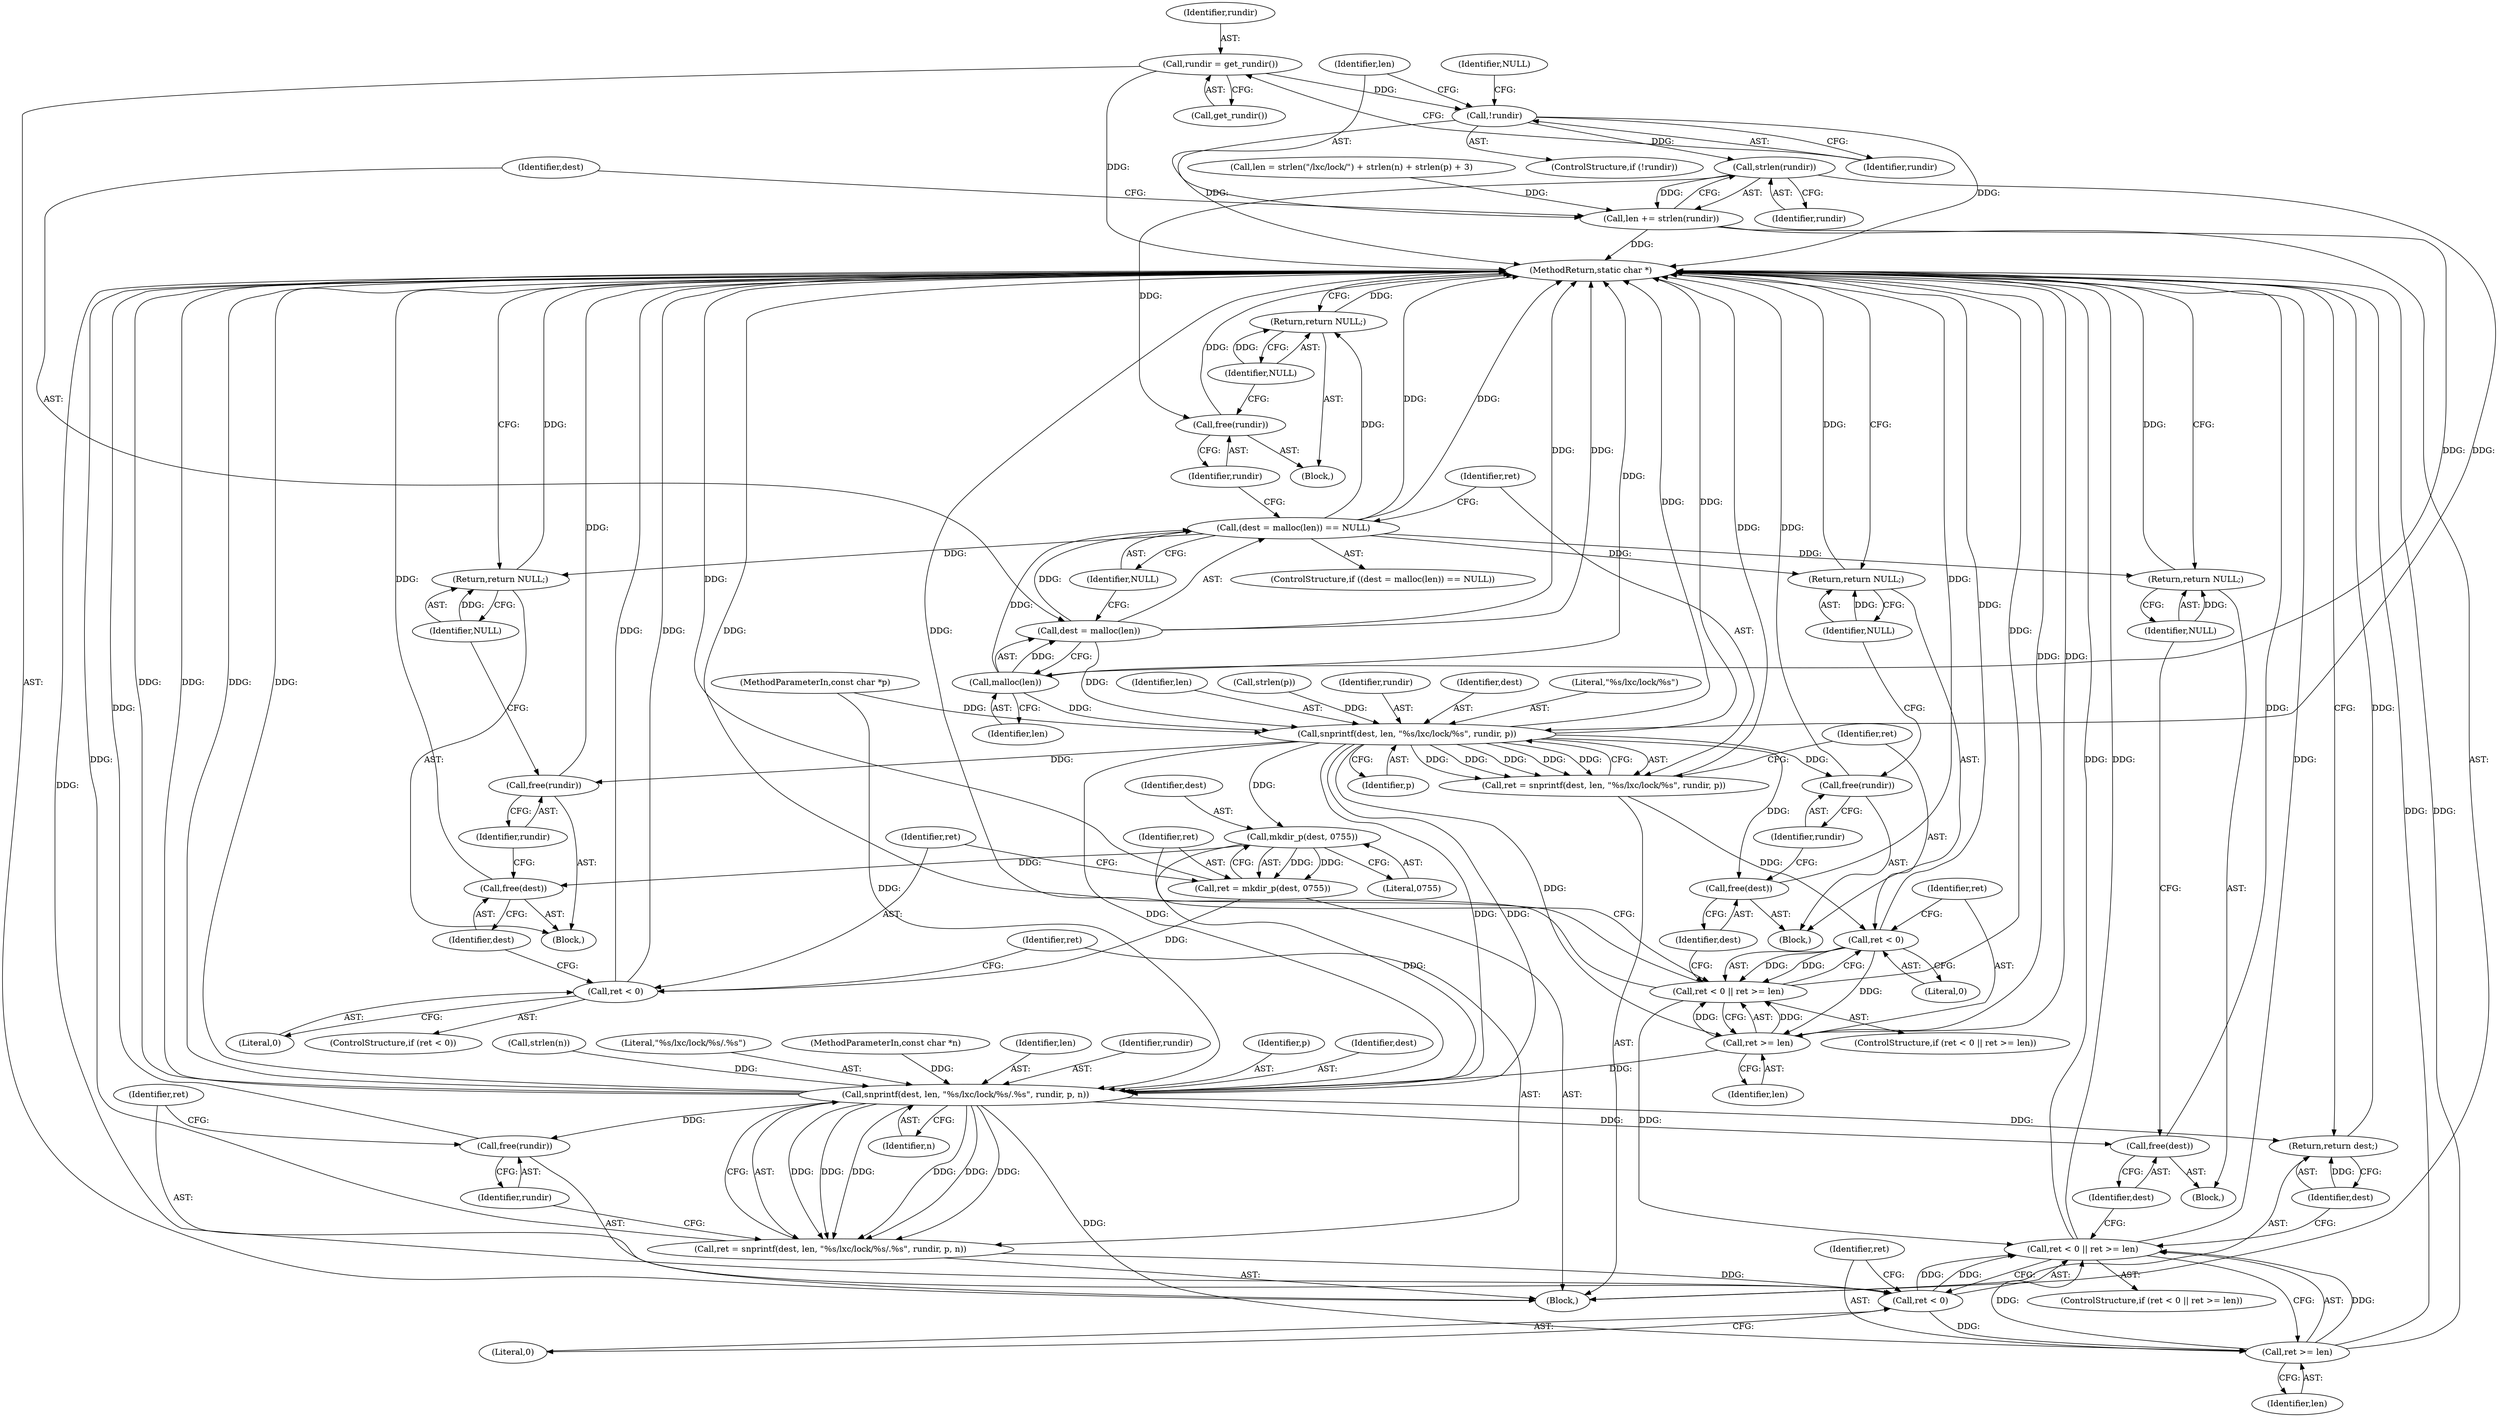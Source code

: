digraph "0_lxc_72cf81f6a3404e35028567db2c99a90406e9c6e6@API" {
"1000132" [label="(Call,strlen(rundir))"];
"1000126" [label="(Call,!rundir)"];
"1000122" [label="(Call,rundir = get_rundir())"];
"1000130" [label="(Call,len += strlen(rundir))"];
"1000138" [label="(Call,malloc(len))"];
"1000135" [label="(Call,(dest = malloc(len)) == NULL)"];
"1000144" [label="(Return,return NULL;)"];
"1000167" [label="(Return,return NULL;)"];
"1000183" [label="(Return,return NULL;)"];
"1000207" [label="(Return,return NULL;)"];
"1000136" [label="(Call,dest = malloc(len))"];
"1000148" [label="(Call,snprintf(dest, len, \"%s/lxc/lock/%s\", rundir, p))"];
"1000146" [label="(Call,ret = snprintf(dest, len, \"%s/lxc/lock/%s\", rundir, p))"];
"1000156" [label="(Call,ret < 0)"];
"1000155" [label="(Call,ret < 0 || ret >= len)"];
"1000197" [label="(Call,ret < 0 || ret >= len)"];
"1000159" [label="(Call,ret >= len)"];
"1000187" [label="(Call,snprintf(dest, len, \"%s/lxc/lock/%s/.%s\", rundir, p, n))"];
"1000185" [label="(Call,ret = snprintf(dest, len, \"%s/lxc/lock/%s/.%s\", rundir, p, n))"];
"1000198" [label="(Call,ret < 0)"];
"1000201" [label="(Call,ret >= len)"];
"1000194" [label="(Call,free(rundir))"];
"1000205" [label="(Call,free(dest))"];
"1000209" [label="(Return,return dest;)"];
"1000163" [label="(Call,free(dest))"];
"1000165" [label="(Call,free(rundir))"];
"1000171" [label="(Call,mkdir_p(dest, 0755))"];
"1000169" [label="(Call,ret = mkdir_p(dest, 0755))"];
"1000175" [label="(Call,ret < 0)"];
"1000179" [label="(Call,free(dest))"];
"1000181" [label="(Call,free(rundir))"];
"1000142" [label="(Call,free(rundir))"];
"1000105" [label="(Block,)"];
"1000131" [label="(Identifier,len)"];
"1000124" [label="(Call,get_rundir())"];
"1000184" [label="(Identifier,NULL)"];
"1000171" [label="(Call,mkdir_p(dest, 0755))"];
"1000127" [label="(Identifier,rundir)"];
"1000191" [label="(Identifier,rundir)"];
"1000141" [label="(Block,)"];
"1000206" [label="(Identifier,dest)"];
"1000186" [label="(Identifier,ret)"];
"1000125" [label="(ControlStructure,if (!rundir))"];
"1000199" [label="(Identifier,ret)"];
"1000202" [label="(Identifier,ret)"];
"1000151" [label="(Literal,\"%s/lxc/lock/%s\")"];
"1000130" [label="(Call,len += strlen(rundir))"];
"1000176" [label="(Identifier,ret)"];
"1000150" [label="(Identifier,len)"];
"1000172" [label="(Identifier,dest)"];
"1000135" [label="(Call,(dest = malloc(len)) == NULL)"];
"1000209" [label="(Return,return dest;)"];
"1000122" [label="(Call,rundir = get_rundir())"];
"1000145" [label="(Identifier,NULL)"];
"1000167" [label="(Return,return NULL;)"];
"1000196" [label="(ControlStructure,if (ret < 0 || ret >= len))"];
"1000192" [label="(Identifier,p)"];
"1000168" [label="(Identifier,NULL)"];
"1000103" [label="(MethodParameterIn,const char *p)"];
"1000177" [label="(Literal,0)"];
"1000144" [label="(Return,return NULL;)"];
"1000195" [label="(Identifier,rundir)"];
"1000137" [label="(Identifier,dest)"];
"1000198" [label="(Call,ret < 0)"];
"1000194" [label="(Call,free(rundir))"];
"1000155" [label="(Call,ret < 0 || ret >= len)"];
"1000161" [label="(Identifier,len)"];
"1000143" [label="(Identifier,rundir)"];
"1000164" [label="(Identifier,dest)"];
"1000126" [label="(Call,!rundir)"];
"1000197" [label="(Call,ret < 0 || ret >= len)"];
"1000159" [label="(Call,ret >= len)"];
"1000188" [label="(Identifier,dest)"];
"1000187" [label="(Call,snprintf(dest, len, \"%s/lxc/lock/%s/.%s\", rundir, p, n))"];
"1000204" [label="(Block,)"];
"1000119" [label="(Call,strlen(p))"];
"1000162" [label="(Block,)"];
"1000165" [label="(Call,free(rundir))"];
"1000154" [label="(ControlStructure,if (ret < 0 || ret >= len))"];
"1000152" [label="(Identifier,rundir)"];
"1000153" [label="(Identifier,p)"];
"1000146" [label="(Call,ret = snprintf(dest, len, \"%s/lxc/lock/%s\", rundir, p))"];
"1000160" [label="(Identifier,ret)"];
"1000208" [label="(Identifier,NULL)"];
"1000116" [label="(Call,strlen(n))"];
"1000185" [label="(Call,ret = snprintf(dest, len, \"%s/lxc/lock/%s/.%s\", rundir, p, n))"];
"1000181" [label="(Call,free(rundir))"];
"1000129" [label="(Identifier,NULL)"];
"1000149" [label="(Identifier,dest)"];
"1000142" [label="(Call,free(rundir))"];
"1000183" [label="(Return,return NULL;)"];
"1000207" [label="(Return,return NULL;)"];
"1000110" [label="(Call,len = strlen(\"/lxc/lock/\") + strlen(n) + strlen(p) + 3)"];
"1000190" [label="(Literal,\"%s/lxc/lock/%s/.%s\")"];
"1000169" [label="(Call,ret = mkdir_p(dest, 0755))"];
"1000134" [label="(ControlStructure,if ((dest = malloc(len)) == NULL))"];
"1000158" [label="(Literal,0)"];
"1000166" [label="(Identifier,rundir)"];
"1000123" [label="(Identifier,rundir)"];
"1000147" [label="(Identifier,ret)"];
"1000148" [label="(Call,snprintf(dest, len, \"%s/lxc/lock/%s\", rundir, p))"];
"1000193" [label="(Identifier,n)"];
"1000157" [label="(Identifier,ret)"];
"1000139" [label="(Identifier,len)"];
"1000175" [label="(Call,ret < 0)"];
"1000132" [label="(Call,strlen(rundir))"];
"1000136" [label="(Call,dest = malloc(len))"];
"1000210" [label="(Identifier,dest)"];
"1000200" [label="(Literal,0)"];
"1000201" [label="(Call,ret >= len)"];
"1000179" [label="(Call,free(dest))"];
"1000178" [label="(Block,)"];
"1000163" [label="(Call,free(dest))"];
"1000138" [label="(Call,malloc(len))"];
"1000180" [label="(Identifier,dest)"];
"1000140" [label="(Identifier,NULL)"];
"1000205" [label="(Call,free(dest))"];
"1000156" [label="(Call,ret < 0)"];
"1000133" [label="(Identifier,rundir)"];
"1000203" [label="(Identifier,len)"];
"1000170" [label="(Identifier,ret)"];
"1000174" [label="(ControlStructure,if (ret < 0))"];
"1000211" [label="(MethodReturn,static char *)"];
"1000173" [label="(Literal,0755)"];
"1000104" [label="(MethodParameterIn,const char *n)"];
"1000189" [label="(Identifier,len)"];
"1000182" [label="(Identifier,rundir)"];
"1000132" -> "1000130"  [label="AST: "];
"1000132" -> "1000133"  [label="CFG: "];
"1000133" -> "1000132"  [label="AST: "];
"1000130" -> "1000132"  [label="CFG: "];
"1000132" -> "1000130"  [label="DDG: "];
"1000126" -> "1000132"  [label="DDG: "];
"1000132" -> "1000142"  [label="DDG: "];
"1000132" -> "1000148"  [label="DDG: "];
"1000126" -> "1000125"  [label="AST: "];
"1000126" -> "1000127"  [label="CFG: "];
"1000127" -> "1000126"  [label="AST: "];
"1000129" -> "1000126"  [label="CFG: "];
"1000131" -> "1000126"  [label="CFG: "];
"1000126" -> "1000211"  [label="DDG: "];
"1000126" -> "1000211"  [label="DDG: "];
"1000122" -> "1000126"  [label="DDG: "];
"1000122" -> "1000105"  [label="AST: "];
"1000122" -> "1000124"  [label="CFG: "];
"1000123" -> "1000122"  [label="AST: "];
"1000124" -> "1000122"  [label="AST: "];
"1000127" -> "1000122"  [label="CFG: "];
"1000122" -> "1000211"  [label="DDG: "];
"1000130" -> "1000105"  [label="AST: "];
"1000131" -> "1000130"  [label="AST: "];
"1000137" -> "1000130"  [label="CFG: "];
"1000130" -> "1000211"  [label="DDG: "];
"1000110" -> "1000130"  [label="DDG: "];
"1000130" -> "1000138"  [label="DDG: "];
"1000138" -> "1000136"  [label="AST: "];
"1000138" -> "1000139"  [label="CFG: "];
"1000139" -> "1000138"  [label="AST: "];
"1000136" -> "1000138"  [label="CFG: "];
"1000138" -> "1000211"  [label="DDG: "];
"1000138" -> "1000135"  [label="DDG: "];
"1000138" -> "1000136"  [label="DDG: "];
"1000138" -> "1000148"  [label="DDG: "];
"1000135" -> "1000134"  [label="AST: "];
"1000135" -> "1000140"  [label="CFG: "];
"1000136" -> "1000135"  [label="AST: "];
"1000140" -> "1000135"  [label="AST: "];
"1000143" -> "1000135"  [label="CFG: "];
"1000147" -> "1000135"  [label="CFG: "];
"1000135" -> "1000211"  [label="DDG: "];
"1000135" -> "1000211"  [label="DDG: "];
"1000136" -> "1000135"  [label="DDG: "];
"1000135" -> "1000144"  [label="DDG: "];
"1000135" -> "1000167"  [label="DDG: "];
"1000135" -> "1000183"  [label="DDG: "];
"1000135" -> "1000207"  [label="DDG: "];
"1000144" -> "1000141"  [label="AST: "];
"1000144" -> "1000145"  [label="CFG: "];
"1000145" -> "1000144"  [label="AST: "];
"1000211" -> "1000144"  [label="CFG: "];
"1000144" -> "1000211"  [label="DDG: "];
"1000145" -> "1000144"  [label="DDG: "];
"1000167" -> "1000162"  [label="AST: "];
"1000167" -> "1000168"  [label="CFG: "];
"1000168" -> "1000167"  [label="AST: "];
"1000211" -> "1000167"  [label="CFG: "];
"1000167" -> "1000211"  [label="DDG: "];
"1000168" -> "1000167"  [label="DDG: "];
"1000183" -> "1000178"  [label="AST: "];
"1000183" -> "1000184"  [label="CFG: "];
"1000184" -> "1000183"  [label="AST: "];
"1000211" -> "1000183"  [label="CFG: "];
"1000183" -> "1000211"  [label="DDG: "];
"1000184" -> "1000183"  [label="DDG: "];
"1000207" -> "1000204"  [label="AST: "];
"1000207" -> "1000208"  [label="CFG: "];
"1000208" -> "1000207"  [label="AST: "];
"1000211" -> "1000207"  [label="CFG: "];
"1000207" -> "1000211"  [label="DDG: "];
"1000208" -> "1000207"  [label="DDG: "];
"1000137" -> "1000136"  [label="AST: "];
"1000140" -> "1000136"  [label="CFG: "];
"1000136" -> "1000211"  [label="DDG: "];
"1000136" -> "1000211"  [label="DDG: "];
"1000136" -> "1000148"  [label="DDG: "];
"1000148" -> "1000146"  [label="AST: "];
"1000148" -> "1000153"  [label="CFG: "];
"1000149" -> "1000148"  [label="AST: "];
"1000150" -> "1000148"  [label="AST: "];
"1000151" -> "1000148"  [label="AST: "];
"1000152" -> "1000148"  [label="AST: "];
"1000153" -> "1000148"  [label="AST: "];
"1000146" -> "1000148"  [label="CFG: "];
"1000148" -> "1000211"  [label="DDG: "];
"1000148" -> "1000211"  [label="DDG: "];
"1000148" -> "1000146"  [label="DDG: "];
"1000148" -> "1000146"  [label="DDG: "];
"1000148" -> "1000146"  [label="DDG: "];
"1000148" -> "1000146"  [label="DDG: "];
"1000148" -> "1000146"  [label="DDG: "];
"1000119" -> "1000148"  [label="DDG: "];
"1000103" -> "1000148"  [label="DDG: "];
"1000148" -> "1000159"  [label="DDG: "];
"1000148" -> "1000163"  [label="DDG: "];
"1000148" -> "1000165"  [label="DDG: "];
"1000148" -> "1000171"  [label="DDG: "];
"1000148" -> "1000181"  [label="DDG: "];
"1000148" -> "1000187"  [label="DDG: "];
"1000148" -> "1000187"  [label="DDG: "];
"1000148" -> "1000187"  [label="DDG: "];
"1000146" -> "1000105"  [label="AST: "];
"1000147" -> "1000146"  [label="AST: "];
"1000157" -> "1000146"  [label="CFG: "];
"1000146" -> "1000211"  [label="DDG: "];
"1000146" -> "1000156"  [label="DDG: "];
"1000156" -> "1000155"  [label="AST: "];
"1000156" -> "1000158"  [label="CFG: "];
"1000157" -> "1000156"  [label="AST: "];
"1000158" -> "1000156"  [label="AST: "];
"1000160" -> "1000156"  [label="CFG: "];
"1000155" -> "1000156"  [label="CFG: "];
"1000156" -> "1000211"  [label="DDG: "];
"1000156" -> "1000155"  [label="DDG: "];
"1000156" -> "1000155"  [label="DDG: "];
"1000156" -> "1000159"  [label="DDG: "];
"1000155" -> "1000154"  [label="AST: "];
"1000155" -> "1000159"  [label="CFG: "];
"1000159" -> "1000155"  [label="AST: "];
"1000164" -> "1000155"  [label="CFG: "];
"1000170" -> "1000155"  [label="CFG: "];
"1000155" -> "1000211"  [label="DDG: "];
"1000155" -> "1000211"  [label="DDG: "];
"1000155" -> "1000211"  [label="DDG: "];
"1000159" -> "1000155"  [label="DDG: "];
"1000159" -> "1000155"  [label="DDG: "];
"1000155" -> "1000197"  [label="DDG: "];
"1000197" -> "1000196"  [label="AST: "];
"1000197" -> "1000198"  [label="CFG: "];
"1000197" -> "1000201"  [label="CFG: "];
"1000198" -> "1000197"  [label="AST: "];
"1000201" -> "1000197"  [label="AST: "];
"1000206" -> "1000197"  [label="CFG: "];
"1000210" -> "1000197"  [label="CFG: "];
"1000197" -> "1000211"  [label="DDG: "];
"1000197" -> "1000211"  [label="DDG: "];
"1000197" -> "1000211"  [label="DDG: "];
"1000198" -> "1000197"  [label="DDG: "];
"1000198" -> "1000197"  [label="DDG: "];
"1000201" -> "1000197"  [label="DDG: "];
"1000201" -> "1000197"  [label="DDG: "];
"1000159" -> "1000161"  [label="CFG: "];
"1000160" -> "1000159"  [label="AST: "];
"1000161" -> "1000159"  [label="AST: "];
"1000159" -> "1000211"  [label="DDG: "];
"1000159" -> "1000211"  [label="DDG: "];
"1000159" -> "1000187"  [label="DDG: "];
"1000187" -> "1000185"  [label="AST: "];
"1000187" -> "1000193"  [label="CFG: "];
"1000188" -> "1000187"  [label="AST: "];
"1000189" -> "1000187"  [label="AST: "];
"1000190" -> "1000187"  [label="AST: "];
"1000191" -> "1000187"  [label="AST: "];
"1000192" -> "1000187"  [label="AST: "];
"1000193" -> "1000187"  [label="AST: "];
"1000185" -> "1000187"  [label="CFG: "];
"1000187" -> "1000211"  [label="DDG: "];
"1000187" -> "1000211"  [label="DDG: "];
"1000187" -> "1000211"  [label="DDG: "];
"1000187" -> "1000211"  [label="DDG: "];
"1000187" -> "1000185"  [label="DDG: "];
"1000187" -> "1000185"  [label="DDG: "];
"1000187" -> "1000185"  [label="DDG: "];
"1000187" -> "1000185"  [label="DDG: "];
"1000187" -> "1000185"  [label="DDG: "];
"1000187" -> "1000185"  [label="DDG: "];
"1000171" -> "1000187"  [label="DDG: "];
"1000103" -> "1000187"  [label="DDG: "];
"1000116" -> "1000187"  [label="DDG: "];
"1000104" -> "1000187"  [label="DDG: "];
"1000187" -> "1000194"  [label="DDG: "];
"1000187" -> "1000201"  [label="DDG: "];
"1000187" -> "1000205"  [label="DDG: "];
"1000187" -> "1000209"  [label="DDG: "];
"1000185" -> "1000105"  [label="AST: "];
"1000186" -> "1000185"  [label="AST: "];
"1000195" -> "1000185"  [label="CFG: "];
"1000185" -> "1000211"  [label="DDG: "];
"1000185" -> "1000198"  [label="DDG: "];
"1000198" -> "1000200"  [label="CFG: "];
"1000199" -> "1000198"  [label="AST: "];
"1000200" -> "1000198"  [label="AST: "];
"1000202" -> "1000198"  [label="CFG: "];
"1000198" -> "1000211"  [label="DDG: "];
"1000198" -> "1000201"  [label="DDG: "];
"1000201" -> "1000203"  [label="CFG: "];
"1000202" -> "1000201"  [label="AST: "];
"1000203" -> "1000201"  [label="AST: "];
"1000201" -> "1000211"  [label="DDG: "];
"1000201" -> "1000211"  [label="DDG: "];
"1000194" -> "1000105"  [label="AST: "];
"1000194" -> "1000195"  [label="CFG: "];
"1000195" -> "1000194"  [label="AST: "];
"1000199" -> "1000194"  [label="CFG: "];
"1000194" -> "1000211"  [label="DDG: "];
"1000205" -> "1000204"  [label="AST: "];
"1000205" -> "1000206"  [label="CFG: "];
"1000206" -> "1000205"  [label="AST: "];
"1000208" -> "1000205"  [label="CFG: "];
"1000205" -> "1000211"  [label="DDG: "];
"1000209" -> "1000105"  [label="AST: "];
"1000209" -> "1000210"  [label="CFG: "];
"1000210" -> "1000209"  [label="AST: "];
"1000211" -> "1000209"  [label="CFG: "];
"1000209" -> "1000211"  [label="DDG: "];
"1000210" -> "1000209"  [label="DDG: "];
"1000163" -> "1000162"  [label="AST: "];
"1000163" -> "1000164"  [label="CFG: "];
"1000164" -> "1000163"  [label="AST: "];
"1000166" -> "1000163"  [label="CFG: "];
"1000163" -> "1000211"  [label="DDG: "];
"1000165" -> "1000162"  [label="AST: "];
"1000165" -> "1000166"  [label="CFG: "];
"1000166" -> "1000165"  [label="AST: "];
"1000168" -> "1000165"  [label="CFG: "];
"1000165" -> "1000211"  [label="DDG: "];
"1000171" -> "1000169"  [label="AST: "];
"1000171" -> "1000173"  [label="CFG: "];
"1000172" -> "1000171"  [label="AST: "];
"1000173" -> "1000171"  [label="AST: "];
"1000169" -> "1000171"  [label="CFG: "];
"1000171" -> "1000169"  [label="DDG: "];
"1000171" -> "1000169"  [label="DDG: "];
"1000171" -> "1000179"  [label="DDG: "];
"1000169" -> "1000105"  [label="AST: "];
"1000170" -> "1000169"  [label="AST: "];
"1000176" -> "1000169"  [label="CFG: "];
"1000169" -> "1000211"  [label="DDG: "];
"1000169" -> "1000175"  [label="DDG: "];
"1000175" -> "1000174"  [label="AST: "];
"1000175" -> "1000177"  [label="CFG: "];
"1000176" -> "1000175"  [label="AST: "];
"1000177" -> "1000175"  [label="AST: "];
"1000180" -> "1000175"  [label="CFG: "];
"1000186" -> "1000175"  [label="CFG: "];
"1000175" -> "1000211"  [label="DDG: "];
"1000175" -> "1000211"  [label="DDG: "];
"1000179" -> "1000178"  [label="AST: "];
"1000179" -> "1000180"  [label="CFG: "];
"1000180" -> "1000179"  [label="AST: "];
"1000182" -> "1000179"  [label="CFG: "];
"1000179" -> "1000211"  [label="DDG: "];
"1000181" -> "1000178"  [label="AST: "];
"1000181" -> "1000182"  [label="CFG: "];
"1000182" -> "1000181"  [label="AST: "];
"1000184" -> "1000181"  [label="CFG: "];
"1000181" -> "1000211"  [label="DDG: "];
"1000142" -> "1000141"  [label="AST: "];
"1000142" -> "1000143"  [label="CFG: "];
"1000143" -> "1000142"  [label="AST: "];
"1000145" -> "1000142"  [label="CFG: "];
"1000142" -> "1000211"  [label="DDG: "];
}

